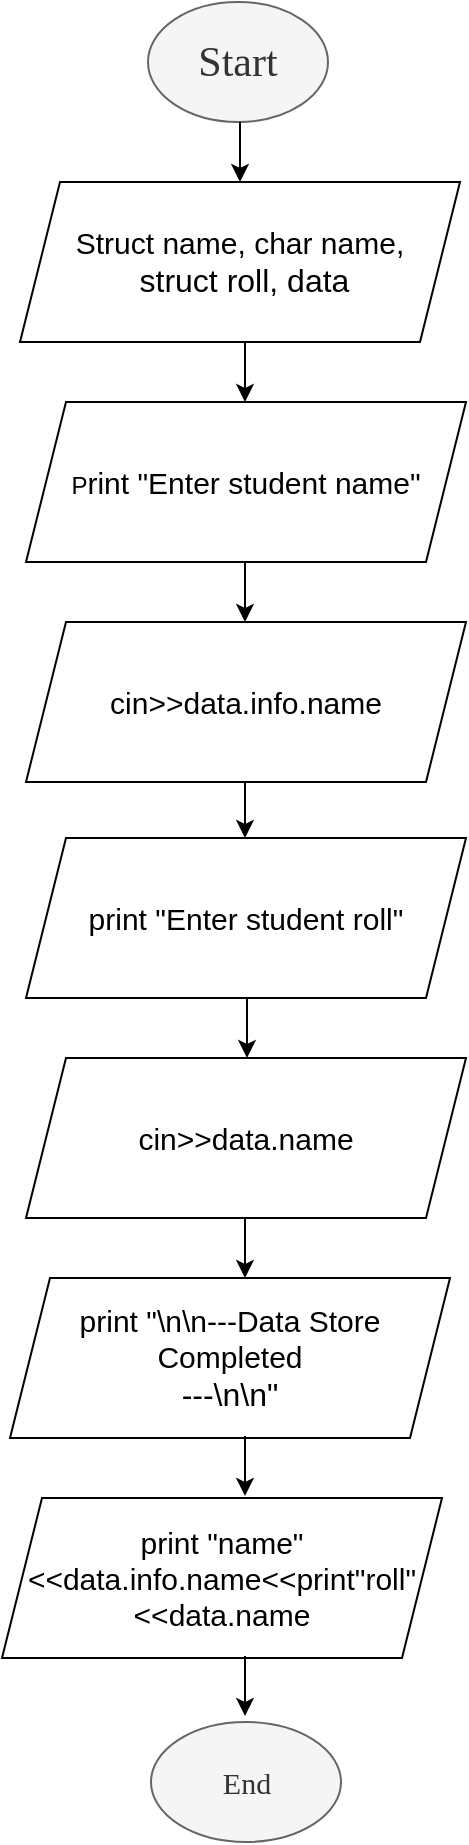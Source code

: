 <mxfile version="20.8.3" type="github">
  <diagram id="QQYKiaesfbEZGSzflPr5" name="Page-1">
    <mxGraphModel dx="1039" dy="545" grid="1" gridSize="10" guides="1" tooltips="1" connect="1" arrows="1" fold="1" page="1" pageScale="1" pageWidth="850" pageHeight="1100" math="0" shadow="0">
      <root>
        <mxCell id="0" />
        <mxCell id="1" parent="0" />
        <mxCell id="PbzhP-bOJF9_IywsGepw-1" value="&lt;font style=&quot;font-size: 21px;&quot; face=&quot;Comic Sans MS&quot;&gt;Start&lt;/font&gt;" style="ellipse;whiteSpace=wrap;html=1;fillColor=#f5f5f5;strokeColor=#666666;fontColor=#333333;" parent="1" vertex="1">
          <mxGeometry x="274" y="10" width="90" height="60" as="geometry" />
        </mxCell>
        <mxCell id="PbzhP-bOJF9_IywsGepw-2" value="" style="endArrow=classic;html=1;rounded=0;fontFamily=Comic Sans MS;fontSize=21;" parent="1" edge="1">
          <mxGeometry width="50" height="50" relative="1" as="geometry">
            <mxPoint x="320" y="70" as="sourcePoint" />
            <mxPoint x="320" y="100" as="targetPoint" />
          </mxGeometry>
        </mxCell>
        <mxCell id="PbzhP-bOJF9_IywsGepw-4" value="" style="endArrow=classic;html=1;rounded=0;fontFamily=Comic Sans MS;fontSize=21;" parent="1" edge="1">
          <mxGeometry width="50" height="50" relative="1" as="geometry">
            <mxPoint x="322.5" y="180" as="sourcePoint" />
            <mxPoint x="322.5" y="210" as="targetPoint" />
          </mxGeometry>
        </mxCell>
        <mxCell id="PbzhP-bOJF9_IywsGepw-7" value="" style="endArrow=classic;html=1;rounded=0;fontFamily=Comic Sans MS;fontSize=21;" parent="1" edge="1">
          <mxGeometry width="50" height="50" relative="1" as="geometry">
            <mxPoint x="322.5" y="290" as="sourcePoint" />
            <mxPoint x="322.5" y="320" as="targetPoint" />
          </mxGeometry>
        </mxCell>
        <mxCell id="PbzhP-bOJF9_IywsGepw-12" value="" style="endArrow=classic;html=1;rounded=0;fontFamily=Comic Sans MS;fontSize=21;" parent="1" edge="1">
          <mxGeometry width="50" height="50" relative="1" as="geometry">
            <mxPoint x="322.5" y="398" as="sourcePoint" />
            <mxPoint x="322.5" y="428" as="targetPoint" />
          </mxGeometry>
        </mxCell>
        <mxCell id="PbzhP-bOJF9_IywsGepw-13" value="End" style="ellipse;whiteSpace=wrap;html=1;fontFamily=Comic Sans MS;fontSize=15;fillColor=#f5f5f5;fontColor=#333333;strokeColor=#666666;" parent="1" vertex="1">
          <mxGeometry x="275.5" y="870" width="95" height="60" as="geometry" />
        </mxCell>
        <mxCell id="djNOrM9kxjmkWa-SlsYd-1" value="&lt;div&gt;&lt;font style=&quot;font-size: 15px;&quot;&gt;Struct name, char name,&lt;/font&gt;&lt;/div&gt;&lt;div&gt;&lt;font size=&quot;3&quot;&gt;&amp;nbsp;struct roll, data&lt;/font&gt;&lt;/div&gt;" style="shape=parallelogram;perimeter=parallelogramPerimeter;whiteSpace=wrap;html=1;fixedSize=1;" parent="1" vertex="1">
          <mxGeometry x="210" y="100" width="220" height="80" as="geometry" />
        </mxCell>
        <mxCell id="djNOrM9kxjmkWa-SlsYd-3" value="P&lt;font style=&quot;font-size: 15px;&quot;&gt;rint &quot;Enter student name&quot;&lt;/font&gt;" style="shape=parallelogram;perimeter=parallelogramPerimeter;whiteSpace=wrap;html=1;fixedSize=1;" parent="1" vertex="1">
          <mxGeometry x="213" y="210" width="220" height="80" as="geometry" />
        </mxCell>
        <mxCell id="djNOrM9kxjmkWa-SlsYd-5" value="&lt;font style=&quot;font-size: 15px;&quot;&gt;cin&amp;gt;&amp;gt;data.info.name&lt;/font&gt;" style="shape=parallelogram;perimeter=parallelogramPerimeter;whiteSpace=wrap;html=1;fixedSize=1;" parent="1" vertex="1">
          <mxGeometry x="213" y="320" width="220" height="80" as="geometry" />
        </mxCell>
        <mxCell id="djNOrM9kxjmkWa-SlsYd-7" value="&lt;font style=&quot;font-size: 15px;&quot;&gt;print &quot;Enter student roll&quot;&lt;/font&gt;" style="shape=parallelogram;perimeter=parallelogramPerimeter;whiteSpace=wrap;html=1;fixedSize=1;" parent="1" vertex="1">
          <mxGeometry x="213" y="428" width="220" height="80" as="geometry" />
        </mxCell>
        <mxCell id="djNOrM9kxjmkWa-SlsYd-9" value="" style="endArrow=classic;html=1;rounded=0;fontFamily=Comic Sans MS;fontSize=21;" parent="1" edge="1">
          <mxGeometry width="50" height="50" relative="1" as="geometry">
            <mxPoint x="323.5" y="508" as="sourcePoint" />
            <mxPoint x="323.5" y="538" as="targetPoint" />
          </mxGeometry>
        </mxCell>
        <mxCell id="djNOrM9kxjmkWa-SlsYd-10" value="&lt;font style=&quot;font-size: 15px;&quot;&gt;cin&amp;gt;&amp;gt;data.name&lt;/font&gt;" style="shape=parallelogram;perimeter=parallelogramPerimeter;whiteSpace=wrap;html=1;fixedSize=1;" parent="1" vertex="1">
          <mxGeometry x="213" y="538" width="220" height="80" as="geometry" />
        </mxCell>
        <mxCell id="djNOrM9kxjmkWa-SlsYd-11" value="&lt;div&gt;&lt;font style=&quot;font-size: 15px;&quot;&gt;print &quot;\n\n---Data Store Completed&lt;/font&gt;&lt;/div&gt;&lt;div&gt;&lt;font size=&quot;3&quot;&gt;---\n\n&quot;&lt;/font&gt;&lt;br&gt;&lt;/div&gt;" style="shape=parallelogram;perimeter=parallelogramPerimeter;whiteSpace=wrap;html=1;fixedSize=1;" parent="1" vertex="1">
          <mxGeometry x="205" y="648" width="220" height="80" as="geometry" />
        </mxCell>
        <mxCell id="djNOrM9kxjmkWa-SlsYd-13" value="" style="endArrow=classic;html=1;rounded=0;fontFamily=Comic Sans MS;fontSize=21;" parent="1" edge="1">
          <mxGeometry width="50" height="50" relative="1" as="geometry">
            <mxPoint x="322.5" y="618" as="sourcePoint" />
            <mxPoint x="322.5" y="648" as="targetPoint" />
          </mxGeometry>
        </mxCell>
        <mxCell id="djNOrM9kxjmkWa-SlsYd-14" value="&lt;font style=&quot;font-size: 15px;&quot;&gt;print &quot;name&quot;&amp;lt;&amp;lt;data.info.name&amp;lt;&amp;lt;print&quot;roll&quot;&amp;lt;&amp;lt;data.name&lt;/font&gt;" style="shape=parallelogram;perimeter=parallelogramPerimeter;whiteSpace=wrap;html=1;fixedSize=1;" parent="1" vertex="1">
          <mxGeometry x="201" y="758" width="220" height="80" as="geometry" />
        </mxCell>
        <mxCell id="djNOrM9kxjmkWa-SlsYd-15" value="" style="endArrow=classic;html=1;rounded=0;fontFamily=Comic Sans MS;fontSize=21;" parent="1" edge="1">
          <mxGeometry width="50" height="50" relative="1" as="geometry">
            <mxPoint x="322.5" y="727" as="sourcePoint" />
            <mxPoint x="322.5" y="757" as="targetPoint" />
          </mxGeometry>
        </mxCell>
        <mxCell id="djNOrM9kxjmkWa-SlsYd-16" value="" style="endArrow=classic;html=1;rounded=0;fontFamily=Comic Sans MS;fontSize=21;" parent="1" edge="1">
          <mxGeometry width="50" height="50" relative="1" as="geometry">
            <mxPoint x="322.5" y="837" as="sourcePoint" />
            <mxPoint x="322.5" y="867" as="targetPoint" />
          </mxGeometry>
        </mxCell>
      </root>
    </mxGraphModel>
  </diagram>
</mxfile>
